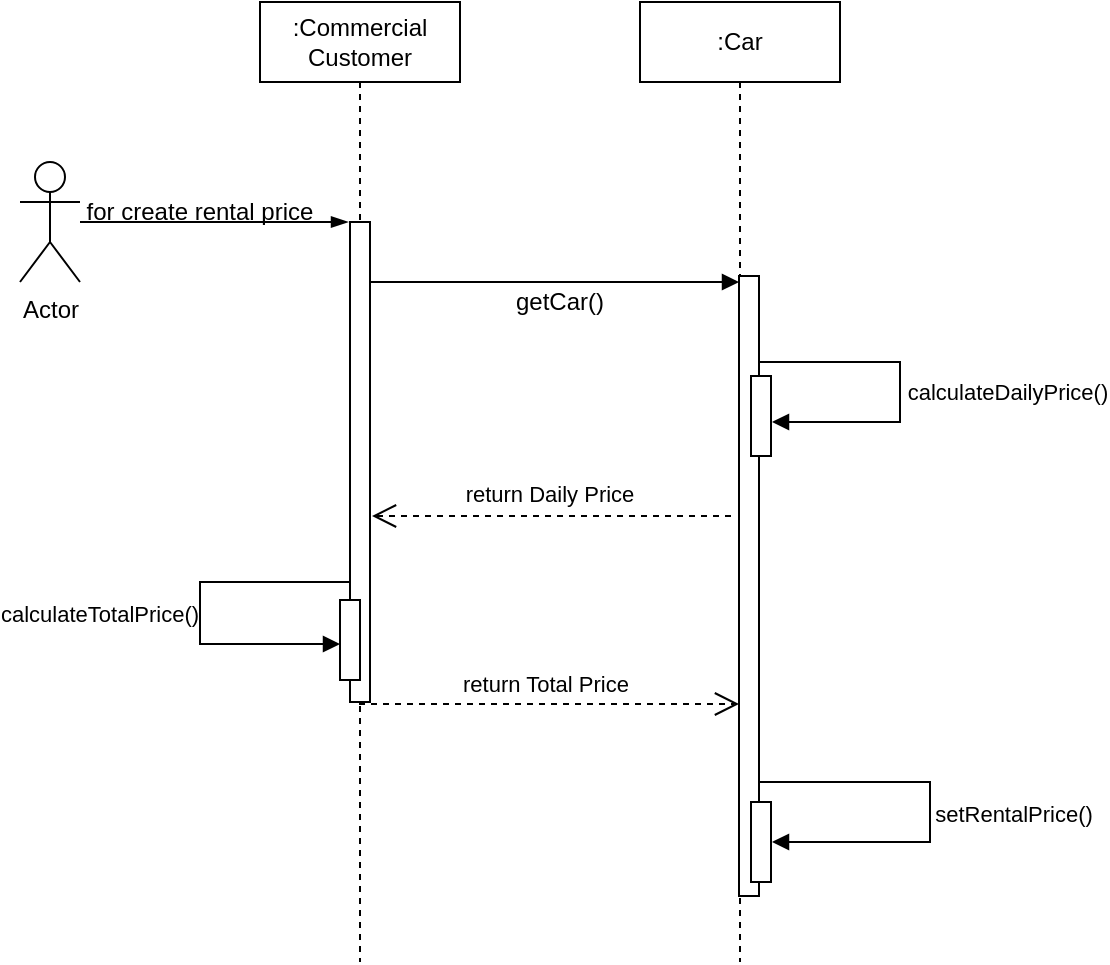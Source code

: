 <mxfile version="16.1.2" type="device"><diagram id="ZfsRco7amfsjSidc_ym6" name="Page-1"><mxGraphModel dx="1038" dy="547" grid="1" gridSize="10" guides="1" tooltips="1" connect="1" arrows="1" fold="1" page="1" pageScale="1" pageWidth="827" pageHeight="1169" math="0" shadow="0"><root><mxCell id="0"/><mxCell id="1" parent="0"/><mxCell id="qrSwVfkeoBEwXPX0FiJP-27" value="" style="endArrow=block;endFill=1;endSize=6;html=1;rounded=0;labelBackgroundColor=default;fontFamily=Helvetica;fontSize=11;fontColor=default;strokeColor=default;shape=connector;edgeStyle=elbowEdgeStyle;" parent="1" edge="1"><mxGeometry width="160" relative="1" as="geometry"><mxPoint x="340" y="290" as="sourcePoint"/><mxPoint x="330" y="321" as="targetPoint"/><Array as="points"><mxPoint x="260" y="310"/></Array></mxGeometry></mxCell><mxCell id="qrSwVfkeoBEwXPX0FiJP-3" value=":Commercial&lt;br&gt;Customer" style="shape=umlLifeline;perimeter=lifelinePerimeter;whiteSpace=wrap;html=1;container=1;collapsible=0;recursiveResize=0;outlineConnect=0;" parent="1" vertex="1"><mxGeometry x="290" width="100" height="480" as="geometry"/></mxCell><mxCell id="qrSwVfkeoBEwXPX0FiJP-31" value="" style="html=1;points=[];perimeter=orthogonalPerimeter;fontFamily=Helvetica;fontSize=11;fontColor=default;" parent="qrSwVfkeoBEwXPX0FiJP-3" vertex="1"><mxGeometry x="45" y="110" width="10" height="240" as="geometry"/></mxCell><mxCell id="qrSwVfkeoBEwXPX0FiJP-33" value="" style="html=1;points=[];perimeter=orthogonalPerimeter;fontFamily=Helvetica;fontSize=11;fontColor=default;" parent="qrSwVfkeoBEwXPX0FiJP-3" vertex="1"><mxGeometry x="40" y="299" width="10" height="40" as="geometry"/></mxCell><mxCell id="qrSwVfkeoBEwXPX0FiJP-4" value=":Car" style="shape=umlLifeline;perimeter=lifelinePerimeter;whiteSpace=wrap;html=1;container=1;collapsible=0;recursiveResize=0;outlineConnect=0;" parent="1" vertex="1"><mxGeometry x="480" width="100" height="480" as="geometry"/></mxCell><mxCell id="qrSwVfkeoBEwXPX0FiJP-19" value="" style="endArrow=block;endFill=1;endSize=6;html=1;rounded=0;labelBackgroundColor=default;fontFamily=Helvetica;fontSize=11;fontColor=default;strokeColor=default;shape=connector;edgeStyle=elbowEdgeStyle;" parent="qrSwVfkeoBEwXPX0FiJP-4" edge="1"><mxGeometry width="160" relative="1" as="geometry"><mxPoint x="60" y="180" as="sourcePoint"/><mxPoint x="66" y="210" as="targetPoint"/><Array as="points"><mxPoint x="130" y="200"/></Array></mxGeometry></mxCell><mxCell id="qrSwVfkeoBEwXPX0FiJP-29" value="" style="endArrow=block;endFill=1;endSize=6;html=1;rounded=0;labelBackgroundColor=default;fontFamily=Helvetica;fontSize=11;fontColor=default;strokeColor=default;shape=connector;edgeStyle=elbowEdgeStyle;" parent="qrSwVfkeoBEwXPX0FiJP-4" edge="1"><mxGeometry width="160" relative="1" as="geometry"><mxPoint x="60" y="390" as="sourcePoint"/><mxPoint x="66" y="420" as="targetPoint"/><Array as="points"><mxPoint x="145" y="400"/></Array></mxGeometry></mxCell><mxCell id="qrSwVfkeoBEwXPX0FiJP-32" value="" style="html=1;points=[];perimeter=orthogonalPerimeter;fontFamily=Helvetica;fontSize=11;fontColor=default;rounded=0;arcSize=0;glass=0;shadow=0;sketch=0;" parent="qrSwVfkeoBEwXPX0FiJP-4" vertex="1"><mxGeometry x="49.5" y="137" width="10" height="310" as="geometry"/></mxCell><mxCell id="qrSwVfkeoBEwXPX0FiJP-34" value="" style="html=1;points=[];perimeter=orthogonalPerimeter;fontFamily=Helvetica;fontSize=11;fontColor=default;" parent="qrSwVfkeoBEwXPX0FiJP-4" vertex="1"><mxGeometry x="55.5" y="187" width="10" height="40" as="geometry"/></mxCell><mxCell id="qrSwVfkeoBEwXPX0FiJP-37" value="" style="html=1;points=[];perimeter=orthogonalPerimeter;fontFamily=Helvetica;fontSize=11;fontColor=default;" parent="qrSwVfkeoBEwXPX0FiJP-4" vertex="1"><mxGeometry x="55.5" y="400" width="10" height="40" as="geometry"/></mxCell><mxCell id="qrSwVfkeoBEwXPX0FiJP-5" value="Actor" style="shape=umlActor;verticalLabelPosition=bottom;verticalAlign=top;html=1;" parent="1" vertex="1"><mxGeometry x="170" y="80" width="30" height="60" as="geometry"/></mxCell><mxCell id="qrSwVfkeoBEwXPX0FiJP-7" value="for create rental price" style="text;html=1;strokeColor=none;fillColor=none;align=center;verticalAlign=middle;whiteSpace=wrap;rounded=0;" parent="1" vertex="1"><mxGeometry x="200" y="100" width="120" height="10" as="geometry"/></mxCell><mxCell id="qrSwVfkeoBEwXPX0FiJP-9" value="getCar()" style="text;html=1;strokeColor=none;fillColor=none;align=center;verticalAlign=middle;whiteSpace=wrap;rounded=0;" parent="1" vertex="1"><mxGeometry x="410" y="140" width="60" height="20" as="geometry"/></mxCell><mxCell id="qrSwVfkeoBEwXPX0FiJP-15" value="" style="endArrow=blockThin;endFill=1;endSize=6;html=1;rounded=0;labelBackgroundColor=default;fontFamily=Helvetica;fontSize=11;fontColor=default;strokeColor=default;shape=connector;exitX=0;exitY=1;exitDx=0;exitDy=0;" parent="1" source="qrSwVfkeoBEwXPX0FiJP-7" edge="1"><mxGeometry width="160" relative="1" as="geometry"><mxPoint x="204" y="109.5" as="sourcePoint"/><mxPoint x="334" y="110" as="targetPoint"/></mxGeometry></mxCell><mxCell id="qrSwVfkeoBEwXPX0FiJP-17" value="" style="endArrow=block;endFill=1;endSize=6;html=1;rounded=0;labelBackgroundColor=default;fontFamily=Helvetica;fontSize=11;fontColor=default;strokeColor=default;shape=connector;" parent="1" target="qrSwVfkeoBEwXPX0FiJP-32" edge="1"><mxGeometry width="160" relative="1" as="geometry"><mxPoint x="345" y="140" as="sourcePoint"/><mxPoint x="534.5" y="140" as="targetPoint"/></mxGeometry></mxCell><mxCell id="qrSwVfkeoBEwXPX0FiJP-20" value="calculateDailyPrice()" style="text;html=1;strokeColor=none;fillColor=none;align=center;verticalAlign=middle;whiteSpace=wrap;rounded=0;fontFamily=Helvetica;fontSize=11;fontColor=default;" parent="1" vertex="1"><mxGeometry x="634" y="185" width="60" height="20" as="geometry"/></mxCell><mxCell id="qrSwVfkeoBEwXPX0FiJP-21" value="" style="endArrow=open;endFill=0;html=1;rounded=0;labelBackgroundColor=default;fontFamily=Helvetica;fontSize=11;fontColor=default;strokeColor=default;dashed=1;endSize=10;" parent="1" edge="1"><mxGeometry width="160" relative="1" as="geometry"><mxPoint x="525.5" y="257" as="sourcePoint"/><mxPoint x="346" y="257" as="targetPoint"/></mxGeometry></mxCell><mxCell id="qrSwVfkeoBEwXPX0FiJP-22" value="" style="endArrow=open;endFill=0;html=1;rounded=0;labelBackgroundColor=default;fontFamily=Helvetica;fontSize=11;fontColor=default;strokeColor=default;dashed=1;endSize=10;" parent="1" edge="1"><mxGeometry width="160" relative="1" as="geometry"><mxPoint x="339.5" y="351" as="sourcePoint"/><mxPoint x="529.5" y="351" as="targetPoint"/><Array as="points"/></mxGeometry></mxCell><mxCell id="qrSwVfkeoBEwXPX0FiJP-24" value="return Daily Price" style="text;html=1;strokeColor=none;fillColor=none;align=center;verticalAlign=middle;whiteSpace=wrap;rounded=0;fontFamily=Helvetica;fontSize=11;fontColor=default;" parent="1" vertex="1"><mxGeometry x="390" y="236" width="90" height="20" as="geometry"/></mxCell><mxCell id="qrSwVfkeoBEwXPX0FiJP-25" value="return Total Price" style="text;html=1;strokeColor=none;fillColor=none;align=center;verticalAlign=middle;whiteSpace=wrap;rounded=0;fontFamily=Helvetica;fontSize=11;fontColor=default;" parent="1" vertex="1"><mxGeometry x="388" y="331" width="90" height="20" as="geometry"/></mxCell><mxCell id="qrSwVfkeoBEwXPX0FiJP-28" value="calculateTotalPrice()" style="text;html=1;strokeColor=none;fillColor=none;align=center;verticalAlign=middle;whiteSpace=wrap;rounded=0;fontFamily=Helvetica;fontSize=11;fontColor=default;" parent="1" vertex="1"><mxGeometry x="180" y="296" width="60" height="20" as="geometry"/></mxCell><mxCell id="qrSwVfkeoBEwXPX0FiJP-30" value="setRentalPrice()" style="text;html=1;strokeColor=none;fillColor=none;align=center;verticalAlign=middle;whiteSpace=wrap;rounded=0;fontFamily=Helvetica;fontSize=11;fontColor=default;" parent="1" vertex="1"><mxGeometry x="637" y="396" width="60" height="20" as="geometry"/></mxCell></root></mxGraphModel></diagram></mxfile>